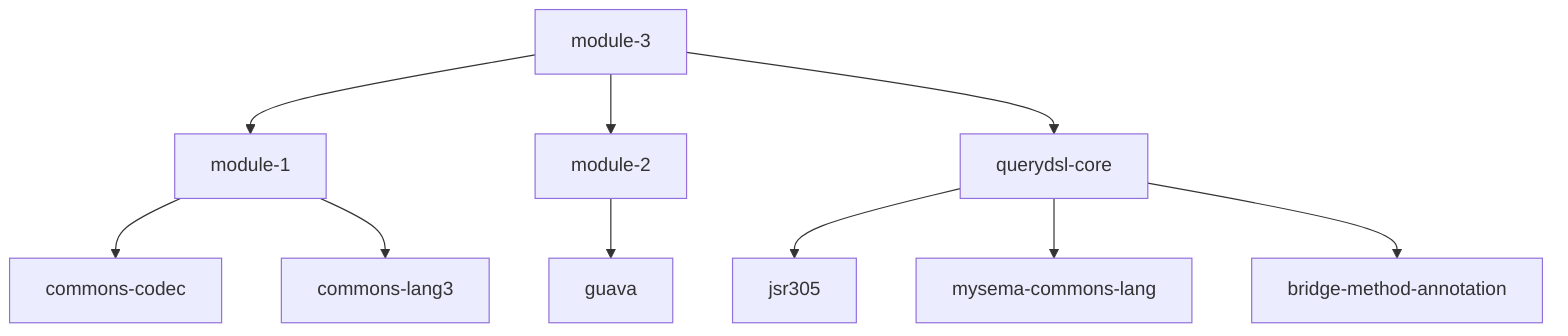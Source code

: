 flowchart TD
  %% Node Definitions:
  com.github.ferstl:module-1:jar["module-1"]
  commons-codec:commons-codec:jar["commons-codec"]
  org.apache.commons:commons-lang3:jar["commons-lang3"]
  com.github.ferstl:module-3:jar["module-3"]
  com.github.ferstl:module-2:jar["module-2"]
  com.google.guava:guava:jar["guava"]
  com.mysema.querydsl:querydsl-core:jar["querydsl-core"]
  com.google.code.findbugs:jsr305:jar["jsr305"]
  com.mysema.commons:mysema-commons-lang:jar["mysema-commons-lang"]
  com.infradna.tool:bridge-method-annotation:jar["bridge-method-annotation"]

  %% Edge Definitions:
  com.github.ferstl:module-1:jar --> commons-codec:commons-codec:jar
  com.github.ferstl:module-1:jar --> org.apache.commons:commons-lang3:jar
  com.github.ferstl:module-3:jar --> com.github.ferstl:module-1:jar
  com.github.ferstl:module-2:jar --> com.google.guava:guava:jar
  com.github.ferstl:module-3:jar --> com.github.ferstl:module-2:jar
  com.mysema.querydsl:querydsl-core:jar --> com.google.code.findbugs:jsr305:jar
  com.mysema.querydsl:querydsl-core:jar --> com.mysema.commons:mysema-commons-lang:jar
  com.mysema.querydsl:querydsl-core:jar --> com.infradna.tool:bridge-method-annotation:jar
  com.github.ferstl:module-3:jar --> com.mysema.querydsl:querydsl-core:jar